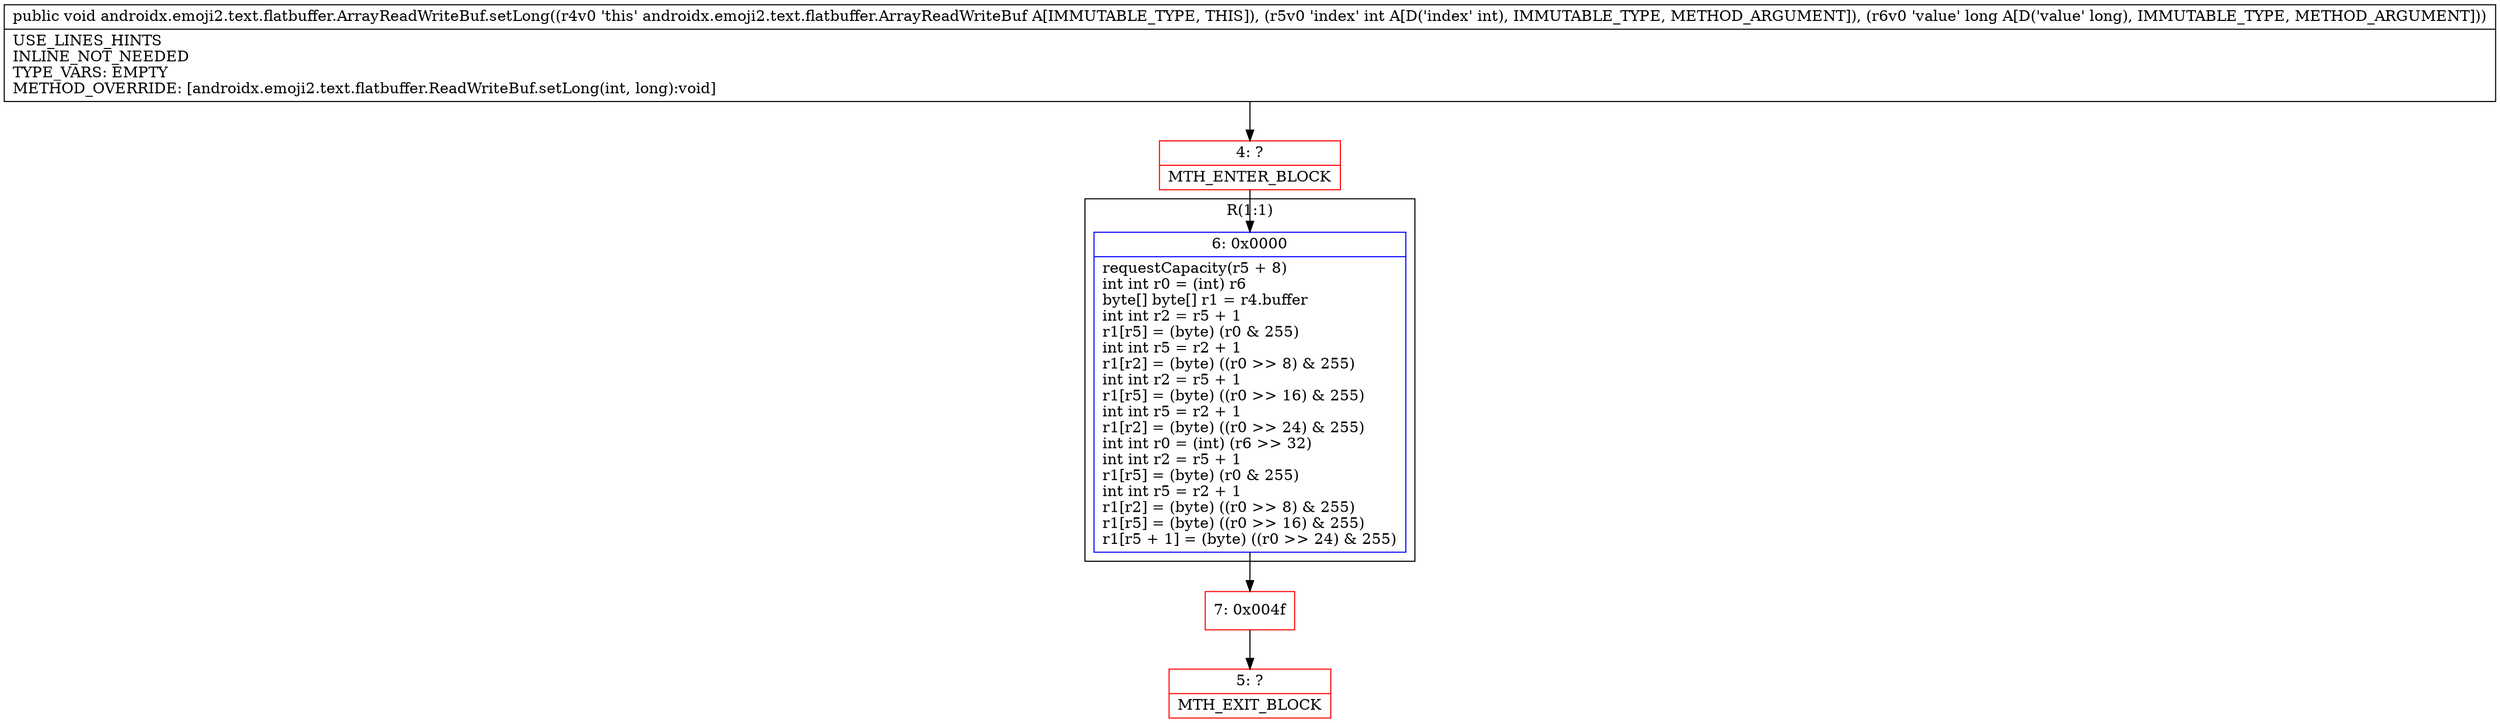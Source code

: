 digraph "CFG forandroidx.emoji2.text.flatbuffer.ArrayReadWriteBuf.setLong(IJ)V" {
subgraph cluster_Region_1692489577 {
label = "R(1:1)";
node [shape=record,color=blue];
Node_6 [shape=record,label="{6\:\ 0x0000|requestCapacity(r5 + 8)\lint int r0 = (int) r6\lbyte[] byte[] r1 = r4.buffer\lint int r2 = r5 + 1\lr1[r5] = (byte) (r0 & 255)\lint int r5 = r2 + 1\lr1[r2] = (byte) ((r0 \>\> 8) & 255)\lint int r2 = r5 + 1\lr1[r5] = (byte) ((r0 \>\> 16) & 255)\lint int r5 = r2 + 1\lr1[r2] = (byte) ((r0 \>\> 24) & 255)\lint int r0 = (int) (r6 \>\> 32)\lint int r2 = r5 + 1\lr1[r5] = (byte) (r0 & 255)\lint int r5 = r2 + 1\lr1[r2] = (byte) ((r0 \>\> 8) & 255)\lr1[r5] = (byte) ((r0 \>\> 16) & 255)\lr1[r5 + 1] = (byte) ((r0 \>\> 24) & 255)\l}"];
}
Node_4 [shape=record,color=red,label="{4\:\ ?|MTH_ENTER_BLOCK\l}"];
Node_7 [shape=record,color=red,label="{7\:\ 0x004f}"];
Node_5 [shape=record,color=red,label="{5\:\ ?|MTH_EXIT_BLOCK\l}"];
MethodNode[shape=record,label="{public void androidx.emoji2.text.flatbuffer.ArrayReadWriteBuf.setLong((r4v0 'this' androidx.emoji2.text.flatbuffer.ArrayReadWriteBuf A[IMMUTABLE_TYPE, THIS]), (r5v0 'index' int A[D('index' int), IMMUTABLE_TYPE, METHOD_ARGUMENT]), (r6v0 'value' long A[D('value' long), IMMUTABLE_TYPE, METHOD_ARGUMENT]))  | USE_LINES_HINTS\lINLINE_NOT_NEEDED\lTYPE_VARS: EMPTY\lMETHOD_OVERRIDE: [androidx.emoji2.text.flatbuffer.ReadWriteBuf.setLong(int, long):void]\l}"];
MethodNode -> Node_4;Node_6 -> Node_7;
Node_4 -> Node_6;
Node_7 -> Node_5;
}

